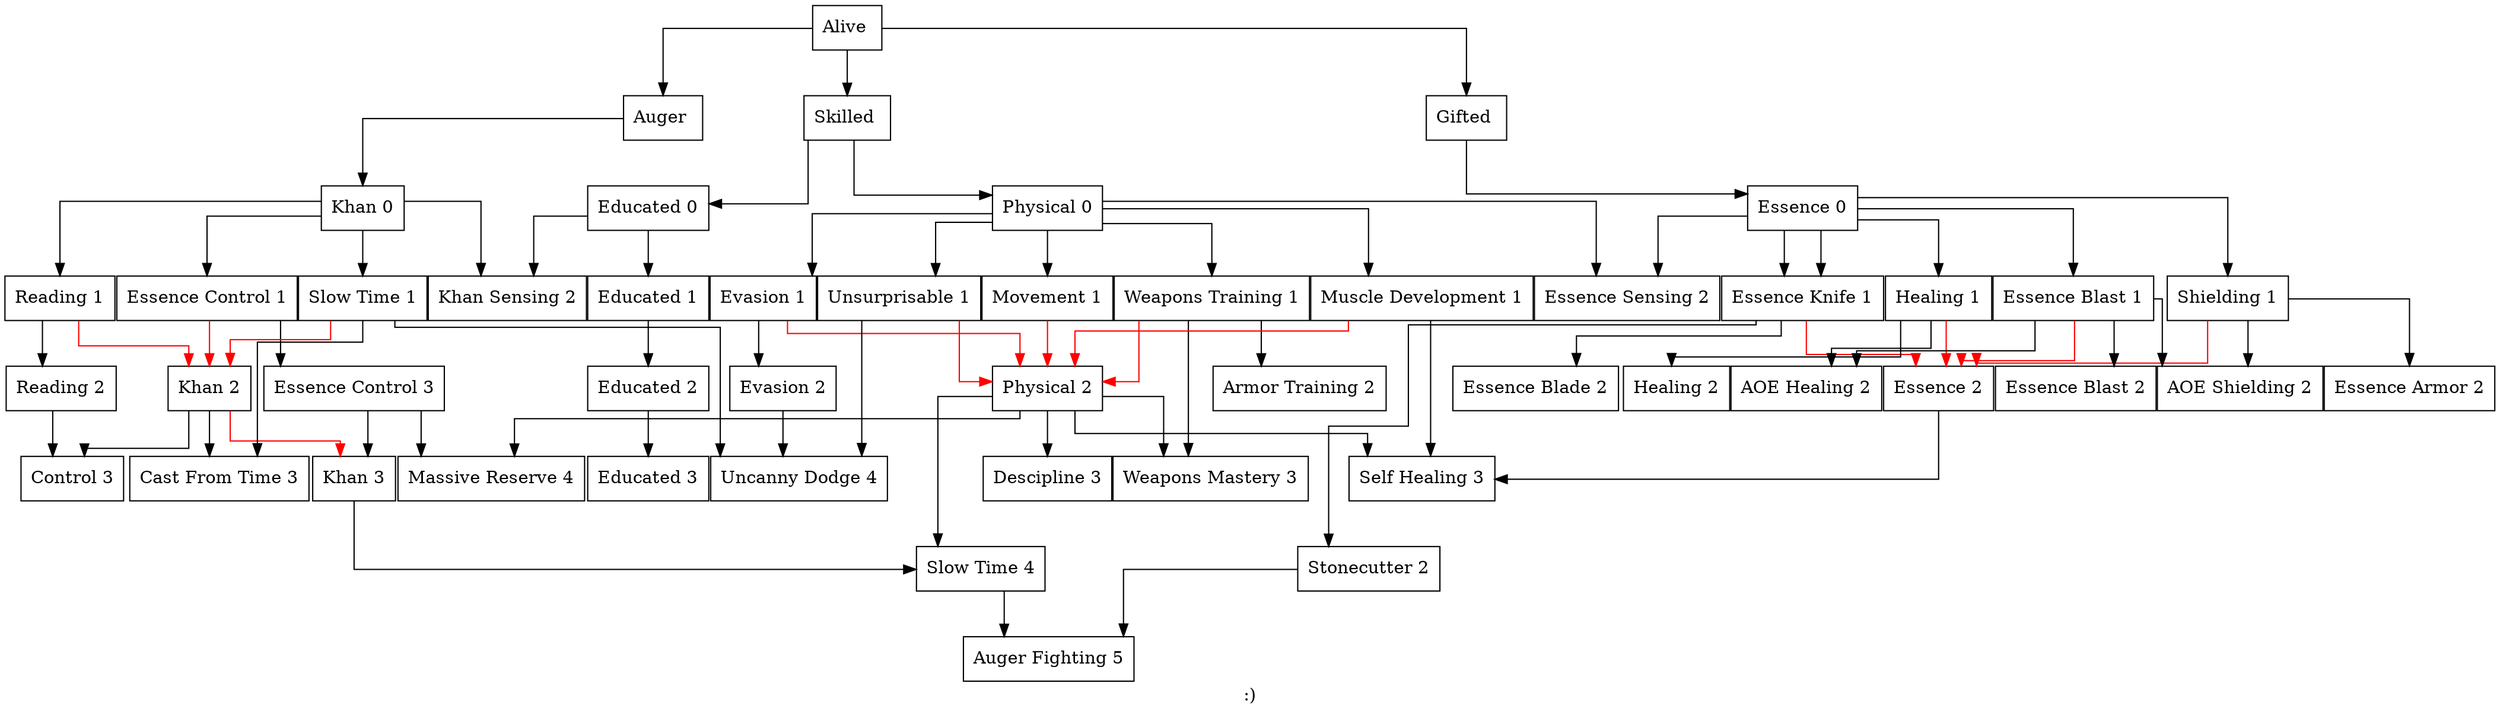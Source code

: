 
digraph {

graph[
	label=":)",
	overlap=false;
	splines=polyline;
	sep=.5
]

graph [splines=ortho, nodesep=0]
node [shape=record]


            "Alive "[tooltip="+2 wounds
+4 speed
0 Khan
0 Essence
d6 Physical
",href="augers.html#Alive-"]
            "Auger "[tooltip="+5 Khan",href="augers.html#Auger-"]

            "Alive " -> "Auger "[color="black",href="https://google.ca"];

            "Auger "[tooltip="+5 Khan",href="augers.html#Auger-"]
            "Khan 0"[tooltip="+5 Khan
    +1 Khan Resist
",href="augers.html#Khan-0"]

            "Auger " -> "Khan 0"[color="black",href="https://google.ca"];

            "Khan 0"[tooltip="+5 Khan
    +1 Khan Resist
",href="augers.html#Khan-0"]
            "Essence Control 1"[tooltip="+100 essence

Steal 50 essence from target per success

1d6/ Khan
",href="augers.html#Essence-Control-1"]

            "Khan 0" -> "Essence Control 1"[color="black",href="https://google.ca"];

            "Essence Control 1"[tooltip="+100 essence

Steal 50 essence from target per success

1d6/ Khan
",href="augers.html#Essence-Control-1"]
            "Khan 2"[tooltip="+10 Khan",href="augers.html#Khan-2"]

            "Essence Control 1" -> "Khan 2"[color="red",href="https://google.ca"];

            "Khan 2"[tooltip="+10 Khan",href="augers.html#Khan-2"]
            "Khan 3"[tooltip="+15 Khan",href="augers.html#Khan-3"]

            "Khan 2" -> "Khan 3"[color="red",href="https://google.ca"];

            "Khan 3"[tooltip="+15 Khan",href="augers.html#Khan-3"]
            "Slow Time 4"[tooltip="Slow Time 4

Drop well outside the flow of time.


Gain an extra 2 actions per round
1 round per 4 pounds Khan
",href="augers.html#Slow-Time-4"]

            "Khan 3" -> "Slow Time 4"[color="black",href="https://google.ca"];

            "Slow Time 4"[tooltip="Slow Time 4

Drop well outside the flow of time.


Gain an extra 2 actions per round
1 round per 4 pounds Khan
",href="augers.html#Slow-Time-4"]
            "Auger Fighting 5"[tooltip="Your melee attacks may target all adjacent squares",href="augers.html#Auger-Fighting-5"]

            "Slow Time 4" -> "Auger Fighting 5"[color="black",href="https://google.ca"];


            "Khan 2"[tooltip="+10 Khan",href="augers.html#Khan-2"]
            "Control 3"[tooltip="Control the mind of target, taking over their actions.

1d6 per 3 points Khan * 1 round per 3 points Khan
",href="augers.html#Control-3"]

            "Khan 2" -> "Control 3"[color="black",href="https://google.ca"];


            "Khan 2"[tooltip="+10 Khan",href="augers.html#Khan-2"]
            "Cast From Time 3"[tooltip="Banish target from time for one round

1d6/2 Khan
duration 5 Khan / round
",href="augers.html#Cast-From-Time-3"]

            "Khan 2" -> "Cast From Time 3"[color="black",href="https://google.ca"];


            "Essence Control 1"[tooltip="+100 essence

Steal 50 essence from target per success

1d6/ Khan
",href="augers.html#Essence-Control-1"]
            "Essence Control 3"[tooltip="+20 essence

Move 50 essence from target to target

1d6/ 2 Khan
",href="augers.html#Essence-Control-3"]

            "Essence Control 1" -> "Essence Control 3"[color="black",href="https://google.ca"];

            "Essence Control 3"[tooltip="+20 essence

Move 50 essence from target to target

1d6/ 2 Khan
",href="augers.html#Essence-Control-3"]
            "Khan 3"[tooltip="+15 Khan",href="augers.html#Khan-3"]

            "Essence Control 3" -> "Khan 3"[color="black",href="https://google.ca"];

            "Essence Control 3"[tooltip="+20 essence

Move 50 essence from target to target

1d6/ 2 Khan
",href="augers.html#Essence-Control-3"]
            "Massive Reserve 4"[tooltip="You have a massive reserve of essence
    +800 essence",href="augers.html#Massive-Reserve-4"]

            "Essence Control 3" -> "Massive Reserve 4"[color="black",href="https://google.ca"];


            "Khan 0"[tooltip="+5 Khan
    +1 Khan Resist
",href="augers.html#Khan-0"]
            "Reading 1"[tooltip="Read the surface thoughts of an enemy. You learn what they are going to do next, locking them in for their next action.

1d6 per point Khan
",href="augers.html#Reading-1"]

            "Khan 0" -> "Reading 1"[color="black",href="https://google.ca"];

            "Reading 1"[tooltip="Read the surface thoughts of an enemy. You learn what they are going to do next, locking them in for their next action.

1d6 per point Khan
",href="augers.html#Reading-1"]
            "Reading 2"[tooltip="Read the in depth thoughts of an enemy, learning what surprises or plans they might have, plus the effect of Reading 1.

1d6 per 2 points Khan
",href="augers.html#Reading-2"]

            "Reading 1" -> "Reading 2"[color="black",href="https://google.ca"];

            "Reading 2"[tooltip="Read the in depth thoughts of an enemy, learning what surprises or plans they might have, plus the effect of Reading 1.

1d6 per 2 points Khan
",href="augers.html#Reading-2"]
            "Control 3"[tooltip="Control the mind of target, taking over their actions.

1d6 per 3 points Khan * 1 round per 3 points Khan
",href="augers.html#Control-3"]

            "Reading 2" -> "Control 3"[color="black",href="https://google.ca"];


            "Reading 1"[tooltip="Read the surface thoughts of an enemy. You learn what they are going to do next, locking them in for their next action.

1d6 per point Khan
",href="augers.html#Reading-1"]
            "Khan 2"[tooltip="+10 Khan",href="augers.html#Khan-2"]

            "Reading 1" -> "Khan 2"[color="red",href="https://google.ca"];

            "Khan 0"[tooltip="+5 Khan
    +1 Khan Resist
",href="augers.html#Khan-0"]
            "Khan Sensing 2"[tooltip="Passive: Recognize Augers at a glance.

Sense the powers of Augers. Tells you the highest tier Auger ability known with no risk. If they know more than one of their highest tier, DM will randomize.

+1 Khan Resist
",href="augers.html#Khan-Sensing-2"]

            "Khan 0" -> "Khan Sensing 2"[color="black",href="https://google.ca"];


            "Khan 0"[tooltip="+5 Khan
    +1 Khan Resist
",href="augers.html#Khan-0"]
            "Slow Time 1"[tooltip="Drop a little out of the flow of time. You move fast. Stuff moves slowly.

Gain an extra action per round
1 round per 2 points Khan
",href="augers.html#Slow-Time-1"]

            "Khan 0" -> "Slow Time 1"[color="black",href="https://google.ca"];

            "Slow Time 1"[tooltip="Drop a little out of the flow of time. You move fast. Stuff moves slowly.

Gain an extra action per round
1 round per 2 points Khan
",href="augers.html#Slow-Time-1"]
            "Khan 2"[tooltip="+10 Khan",href="augers.html#Khan-2"]

            "Slow Time 1" -> "Khan 2"[color="red",href="https://google.ca"];

            "Slow Time 1"[tooltip="Drop a little out of the flow of time. You move fast. Stuff moves slowly.

Gain an extra action per round
1 round per 2 points Khan
",href="augers.html#Slow-Time-1"]
            "Cast From Time 3"[tooltip="Banish target from time for one round

1d6/2 Khan
duration 5 Khan / round
",href="augers.html#Cast-From-Time-3"]

            "Slow Time 1" -> "Cast From Time 3"[color="black",href="https://google.ca"];


            "Slow Time 1"[tooltip="Drop a little out of the flow of time. You move fast. Stuff moves slowly.

Gain an extra action per round
1 round per 2 points Khan
",href="augers.html#Slow-Time-1"]
            "Uncanny Dodge 4"[tooltip="If you are free to move ranged attacks are disadvantaged against you.
",href="augers.html#Uncanny-Dodge-4"]

            "Slow Time 1" -> "Uncanny Dodge 4"[color="black",href="https://google.ca"];


            "Alive "[tooltip="+2 wounds
+4 speed
0 Khan
0 Essence
d6 Physical
",href="augers.html#Alive-"]
            "Skilled "[tooltip="+1 wounds
+100 Essence
+d6 Physical
",href="augers.html#Skilled-"]

            "Alive " -> "Skilled "[color="black",href="https://google.ca"];

            "Skilled "[tooltip="+1 wounds
+100 Essence
+d6 Physical
",href="augers.html#Skilled-"]
            "Educated 0"[tooltip="Once per battle, learn something useful about the environment the baddies haven't thought of.

+1 Khan Resist
",href="augers.html#Educated-0"]

            "Skilled " -> "Educated 0"[color="black",href="https://google.ca"];

            "Educated 0"[tooltip="Once per battle, learn something useful about the environment the baddies haven't thought of.

+1 Khan Resist
",href="augers.html#Educated-0"]
            "Khan Sensing 2"[tooltip="Passive: Recognize Augers at a glance.

Sense the powers of Augers. Tells you the highest tier Auger ability known with no risk. If they know more than one of their highest tier, DM will randomize.

+1 Khan Resist
",href="augers.html#Khan-Sensing-2"]

            "Educated 0" -> "Khan Sensing 2"[color="black",href="https://google.ca"];


            "Educated 0"[tooltip="Once per battle, learn something useful about the environment the baddies haven't thought of.

+1 Khan Resist
",href="augers.html#Educated-0"]
            "Educated 1"[tooltip="When you encounter a creature, you will learn something useful about its strengths or weaknesses.
",href="augers.html#Educated-1"]

            "Educated 0" -> "Educated 1"[color="black",href="https://google.ca"];

            "Educated 1"[tooltip="When you encounter a creature, you will learn something useful about its strengths or weaknesses.
",href="augers.html#Educated-1"]
            "Educated 2"[tooltip="+2 Khan Resist
",href="augers.html#Educated-2"]

            "Educated 1" -> "Educated 2"[color="black",href="https://google.ca"];

            "Educated 2"[tooltip="+2 Khan Resist
",href="augers.html#Educated-2"]
            "Educated 3"[tooltip="TODO
",href="augers.html#Educated-3"]

            "Educated 2" -> "Educated 3"[color="black",href="https://google.ca"];


            "Skilled "[tooltip="+1 wounds
+100 Essence
+d6 Physical
",href="augers.html#Skilled-"]
            "Physical 0"[tooltip="You're not too skinny.

+2 Wounds
+2 Movement
+d6 Physical
",href="augers.html#Physical-0"]

            "Skilled " -> "Physical 0"[color="black",href="https://google.ca"];

            "Physical 0"[tooltip="You're not too skinny.

+2 Wounds
+2 Movement
+d6 Physical
",href="augers.html#Physical-0"]
            "Evasion 1"[tooltip="AOE attacks deal half wounds, round up the final number after all other factors
",href="augers.html#Evasion-1"]

            "Physical 0" -> "Evasion 1"[color="black",href="https://google.ca"];

            "Evasion 1"[tooltip="AOE attacks deal half wounds, round up the final number after all other factors
",href="augers.html#Evasion-1"]
            "Physical 2"[tooltip="+2 Wounds
+2 Movement
+2d6 Physical
",href="augers.html#Physical-2"]

            "Evasion 1" -> "Physical 2"[color="red",href="https://google.ca"];

            "Physical 2"[tooltip="+2 Wounds
+2 Movement
+2d6 Physical
",href="augers.html#Physical-2"]
            "Weapons Mastery 3"[tooltip="Your weapons threats are multiplied by 3. Choose which weapons this applies to.

Scales additively, so you have Weapons Training 1 and Weapons Mastery 3, you have a x6 modifier. On a sword, you have 6 threat dice, on a dagger you have 12 threat dice.
",href="augers.html#Weapons-Mastery-3"]

            "Physical 2" -> "Weapons Mastery 3"[color="black",href="https://google.ca"];


            "Physical 2"[tooltip="+2 Wounds
+2 Movement
+2d6 Physical
",href="augers.html#Physical-2"]
            "Descipline 3"[tooltip="Risk wounds to gain Khan.

1 Risk per 4 Khan.
",href="augers.html#Descipline-3"]

            "Physical 2" -> "Descipline 3"[color="black",href="https://google.ca"];


            "Physical 2"[tooltip="+2 Wounds
+2 Movement
+2d6 Physical
",href="augers.html#Physical-2"]
            "Slow Time 4"[tooltip="Slow Time 4

Drop well outside the flow of time.


Gain an extra 2 actions per round
1 round per 4 pounds Khan
",href="augers.html#Slow-Time-4"]

            "Physical 2" -> "Slow Time 4"[color="black",href="https://google.ca"];

            "Physical 2"[tooltip="+2 Wounds
+2 Movement
+2d6 Physical
",href="augers.html#Physical-2"]
            "Self Healing 3"[tooltip="You can heal a wound you take immediately after you take it. If you fall unconscious, this effect ends. Requires 1 success

1d6/ 200 Essence/round
",href="augers.html#Self-Healing-3"]

            "Physical 2" -> "Self Healing 3"[color="black",href="https://google.ca"];


            "Physical 2"[tooltip="+2 Wounds
+2 Movement
+2d6 Physical
",href="augers.html#Physical-2"]
            "Massive Reserve 4"[tooltip="You have a massive reserve of essence
    +800 essence",href="augers.html#Massive-Reserve-4"]

            "Physical 2" -> "Massive Reserve 4"[color="black",href="https://google.ca"];


            "Evasion 1"[tooltip="AOE attacks deal half wounds, round up the final number after all other factors
",href="augers.html#Evasion-1"]
            "Evasion 2"[tooltip="Melee attacks deal half wounds, round up the final number after all other factors

For example, if you take half wounds from essence based attacks, and an essence blast inflicts 6 wounds you would
Reduce the wounds to 3 by dividing
Reduce the wounds to 2 using Armor Training 2
",href="augers.html#Evasion-2"]

            "Evasion 1" -> "Evasion 2"[color="black",href="https://google.ca"];

            "Evasion 2"[tooltip="Melee attacks deal half wounds, round up the final number after all other factors

For example, if you take half wounds from essence based attacks, and an essence blast inflicts 6 wounds you would
Reduce the wounds to 3 by dividing
Reduce the wounds to 2 using Armor Training 2
",href="augers.html#Evasion-2"]
            "Uncanny Dodge 4"[tooltip="If you are free to move ranged attacks are disadvantaged against you.
",href="augers.html#Uncanny-Dodge-4"]

            "Evasion 2" -> "Uncanny Dodge 4"[color="black",href="https://google.ca"];


            "Physical 0"[tooltip="You're not too skinny.

+2 Wounds
+2 Movement
+d6 Physical
",href="augers.html#Physical-0"]
            "Unsurprisable 1"[tooltip="You can always roll for initiative, even if caught off guard
",href="augers.html#Unsurprisable-1"]

            "Physical 0" -> "Unsurprisable 1"[color="black",href="https://google.ca"];

            "Unsurprisable 1"[tooltip="You can always roll for initiative, even if caught off guard
",href="augers.html#Unsurprisable-1"]
            "Physical 2"[tooltip="+2 Wounds
+2 Movement
+2d6 Physical
",href="augers.html#Physical-2"]

            "Unsurprisable 1" -> "Physical 2"[color="red",href="https://google.ca"];

            "Unsurprisable 1"[tooltip="You can always roll for initiative, even if caught off guard
",href="augers.html#Unsurprisable-1"]
            "Uncanny Dodge 4"[tooltip="If you are free to move ranged attacks are disadvantaged against you.
",href="augers.html#Uncanny-Dodge-4"]

            "Unsurprisable 1" -> "Uncanny Dodge 4"[color="black",href="https://google.ca"];


            "Physical 0"[tooltip="You're not too skinny.

+2 Wounds
+2 Movement
+d6 Physical
",href="augers.html#Physical-0"]
            "Movement 1"[tooltip="-1 Wounds from AoO. Can Reduce to 0. Applied first.
",href="augers.html#Movement-1"]

            "Physical 0" -> "Movement 1"[color="black",href="https://google.ca"];

            "Movement 1"[tooltip="-1 Wounds from AoO. Can Reduce to 0. Applied first.
",href="augers.html#Movement-1"]
            "Physical 2"[tooltip="+2 Wounds
+2 Movement
+2d6 Physical
",href="augers.html#Physical-2"]

            "Movement 1" -> "Physical 2"[color="red",href="https://google.ca"];

            "Physical 0"[tooltip="You're not too skinny.

+2 Wounds
+2 Movement
+d6 Physical
",href="augers.html#Physical-0"]
            "Weapons Training 1"[tooltip="Your melee weapons threats are multiplied by 3
",href="augers.html#Weapons-Training-1"]

            "Physical 0" -> "Weapons Training 1"[color="black",href="https://google.ca"];

            "Weapons Training 1"[tooltip="Your melee weapons threats are multiplied by 3
",href="augers.html#Weapons-Training-1"]
            "Physical 2"[tooltip="+2 Wounds
+2 Movement
+2d6 Physical
",href="augers.html#Physical-2"]

            "Weapons Training 1" -> "Physical 2"[color="red",href="https://google.ca"];

            "Weapons Training 1"[tooltip="Your melee weapons threats are multiplied by 3
",href="augers.html#Weapons-Training-1"]
            "Armor Training 2"[tooltip="Reduces incoming wounds by 1, to a minimum of 1. Apply after any division.

For example, if you take half wounds from essence based attacks, and an essence blast inflicts 6 wounds you would
Reduce the wounds to 3 by dividing
Reduce the wounds to 2 using Armor Training 2
",href="augers.html#Armor-Training-2"]

            "Weapons Training 1" -> "Armor Training 2"[color="black",href="https://google.ca"];


            "Weapons Training 1"[tooltip="Your melee weapons threats are multiplied by 3
",href="augers.html#Weapons-Training-1"]
            "Weapons Mastery 3"[tooltip="Your weapons threats are multiplied by 3. Choose which weapons this applies to.

Scales additively, so you have Weapons Training 1 and Weapons Mastery 3, you have a x6 modifier. On a sword, you have 6 threat dice, on a dagger you have 12 threat dice.
",href="augers.html#Weapons-Mastery-3"]

            "Weapons Training 1" -> "Weapons Mastery 3"[color="black",href="https://google.ca"];


            "Physical 0"[tooltip="You're not too skinny.

+2 Wounds
+2 Movement
+d6 Physical
",href="augers.html#Physical-0"]
            "Muscle Development 1"[tooltip="+3 Wounds
+2 Movement
",href="augers.html#Muscle-Development-1"]

            "Physical 0" -> "Muscle Development 1"[color="black",href="https://google.ca"];

            "Muscle Development 1"[tooltip="+3 Wounds
+2 Movement
",href="augers.html#Muscle-Development-1"]
            "Physical 2"[tooltip="+2 Wounds
+2 Movement
+2d6 Physical
",href="augers.html#Physical-2"]

            "Muscle Development 1" -> "Physical 2"[color="red",href="https://google.ca"];

            "Muscle Development 1"[tooltip="+3 Wounds
+2 Movement
",href="augers.html#Muscle-Development-1"]
            "Self Healing 3"[tooltip="You can heal a wound you take immediately after you take it. If you fall unconscious, this effect ends. Requires 1 success

1d6/ 200 Essence/round
",href="augers.html#Self-Healing-3"]

            "Muscle Development 1" -> "Self Healing 3"[color="black",href="https://google.ca"];


            "Physical 0"[tooltip="You're not too skinny.

+2 Wounds
+2 Movement
+d6 Physical
",href="augers.html#Physical-0"]
            "Essence Sensing 2"[tooltip="In a battle, foes locations are always revealed to you",href="augers.html#Essence-Sensing-2"]

            "Physical 0" -> "Essence Sensing 2"[color="black",href="https://google.ca"];


            "Alive "[tooltip="+2 wounds
+4 speed
0 Khan
0 Essence
d6 Physical
",href="augers.html#Alive-"]
            "Gifted "[tooltip="You can channel Essence. Nice.

+200 Essence
",href="augers.html#Gifted-"]

            "Alive " -> "Gifted "[color="black",href="https://google.ca"];

            "Gifted "[tooltip="You can channel Essence. Nice.

+200 Essence
",href="augers.html#Gifted-"]
            "Essence 0"[tooltip="+1 Khan Resist
+700 Essence
",href="augers.html#Essence-0"]

            "Gifted " -> "Essence 0"[color="black",href="https://google.ca"];

            "Essence 0"[tooltip="+1 Khan Resist
+700 Essence
",href="augers.html#Essence-0"]
            "Essence Knife 1"[tooltip="Manifest a dagger of essence which ignores physical armor",href="augers.html#Essence-Knife-1"]

            "Essence 0" -> "Essence Knife 1"[color="black",href="https://google.ca"];

            "Essence Knife 1"[tooltip="Manifest a dagger of essence which ignores physical armor",href="augers.html#Essence-Knife-1"]
            "Essence Blade 2"[tooltip="Manifest a sword of essence which ignores physical armor",href="augers.html#Essence-Blade-2"]

            "Essence Knife 1" -> "Essence Blade 2"[color="black",href="https://google.ca"];


            "Essence Knife 1"[tooltip="Manifest a dagger of essence which ignores physical armor",href="augers.html#Essence-Knife-1"]
            "Stonecutter 2"[tooltip="Your Essence sword can strike through 1 square of cover.
Does not give range in other circumstances",href="augers.html#Stonecutter-2"]

            "Essence Knife 1" -> "Stonecutter 2"[color="black",href="https://google.ca"];

            "Stonecutter 2"[tooltip="Your Essence sword can strike through 1 square of cover.
Does not give range in other circumstances",href="augers.html#Stonecutter-2"]
            "Auger Fighting 5"[tooltip="Your melee attacks may target all adjacent squares",href="augers.html#Auger-Fighting-5"]

            "Stonecutter 2" -> "Auger Fighting 5"[color="black",href="https://google.ca"];


            "Essence Knife 1"[tooltip="Manifest a dagger of essence which ignores physical armor",href="augers.html#Essence-Knife-1"]
            "Essence 2"[tooltip="+400 Essence",href="augers.html#Essence-2"]

            "Essence Knife 1" -> "Essence 2"[color="red",href="https://google.ca"];

            "Essence 2"[tooltip="+400 Essence",href="augers.html#Essence-2"]
            "Self Healing 3"[tooltip="You can heal a wound you take immediately after you take it. If you fall unconscious, this effect ends. Requires 1 success

1d6/ 200 Essence/round
",href="augers.html#Self-Healing-3"]

            "Essence 2" -> "Self Healing 3"[color="black",href="https://google.ca"];


            "Essence 0"[tooltip="+1 Khan Resist
+700 Essence
",href="augers.html#Essence-0"]
            "Essence Sensing 2"[tooltip="In a battle, foes locations are always revealed to you",href="augers.html#Essence-Sensing-2"]

            "Essence 0" -> "Essence Sensing 2"[color="black",href="https://google.ca"];


            "Essence 0"[tooltip="+1 Khan Resist
+700 Essence
",href="augers.html#Essence-0"]
            "Shielding 1"[tooltip="As a reaction, you can spend 400 essence to block 1 wound",href="augers.html#Shielding-1"]

            "Essence 0" -> "Shielding 1"[color="black",href="https://google.ca"];

            "Shielding 1"[tooltip="As a reaction, you can spend 400 essence to block 1 wound",href="augers.html#Shielding-1"]
            "AOE Shielding 2"[tooltip="Selected 6 square area risks 1 wound to travel through

200 Essence/round",href="augers.html#AOE-Shielding-2"]

            "Shielding 1" -> "AOE Shielding 2"[color="black",href="https://google.ca"];


            "Shielding 1"[tooltip="As a reaction, you can spend 400 essence to block 1 wound",href="augers.html#Shielding-1"]
            "Essence Armor 2"[tooltip="
    When you risk wounds from a melee attack, they are disadvantaged
    200 essence/round
",href="augers.html#Essence-Armor-2"]

            "Shielding 1" -> "Essence Armor 2"[color="black",href="https://google.ca"];


            "Shielding 1"[tooltip="As a reaction, you can spend 400 essence to block 1 wound",href="augers.html#Shielding-1"]
            "Essence 2"[tooltip="+400 Essence",href="augers.html#Essence-2"]

            "Shielding 1" -> "Essence 2"[color="red",href="https://google.ca"];

            "Essence 0"[tooltip="+1 Khan Resist
+700 Essence
",href="augers.html#Essence-0"]
            "Essence Knife 1"[tooltip="Manifest a dagger of essence which ignores physical armor",href="augers.html#Essence-Knife-1"]

            "Essence 0" -> "Essence Knife 1"[color="black",href="https://google.ca"];

            "Essence 0"[tooltip="+1 Khan Resist
+700 Essence
",href="augers.html#Essence-0"]
            "Healing 1"[tooltip="Attempt to heal a wound.

1d6/100 essence.
",href="augers.html#Healing-1"]

            "Essence 0" -> "Healing 1"[color="black",href="https://google.ca"];

            "Healing 1"[tooltip="Attempt to heal a wound.

1d6/100 essence.
",href="augers.html#Healing-1"]
            "Healing 2"[tooltip="Attempt to heal up to 3 wounds. Each success heals one wound.

1d6/150 essence
",href="augers.html#Healing-2"]

            "Healing 1" -> "Healing 2"[color="black",href="https://google.ca"];


            "Healing 1"[tooltip="Attempt to heal a wound.

1d6/100 essence.
",href="augers.html#Healing-1"]
            "AOE Healing 2"[tooltip="Attempt to heal 1wound/target in a 3x3 cube. Each success heals 1 wound.Effects allies and enemies.

2d6/300 essence
",href="augers.html#AOE-Healing-2"]

            "Healing 1" -> "AOE Healing 2"[color="black",href="https://google.ca"];


            "Healing 1"[tooltip="Attempt to heal a wound.

1d6/100 essence.
",href="augers.html#Healing-1"]
            "Essence 2"[tooltip="+400 Essence",href="augers.html#Essence-2"]

            "Healing 1" -> "Essence 2"[color="red",href="https://google.ca"];

            "Essence 0"[tooltip="+1 Khan Resist
+700 Essence
",href="augers.html#Essence-0"]
            "Essence Blast 1"[tooltip="Hit a foe with essence, causing max 3 wounds.
    10 range
    1d6/150 essence
",href="augers.html#Essence-Blast-1"]

            "Essence 0" -> "Essence Blast 1"[color="black",href="https://google.ca"];

            "Essence Blast 1"[tooltip="Hit a foe with essence, causing max 3 wounds.
    10 range
    1d6/150 essence
",href="augers.html#Essence-Blast-1"]
            "AOE Shielding 2"[tooltip="Selected 6 square area risks 1 wound to travel through

200 Essence/round",href="augers.html#AOE-Shielding-2"]

            "Essence Blast 1" -> "AOE Shielding 2"[color="black",href="https://google.ca"];


            "Essence Blast 1"[tooltip="Hit a foe with essence, causing max 3 wounds.
    10 range
    1d6/150 essence
",href="augers.html#Essence-Blast-1"]
            "AOE Healing 2"[tooltip="Attempt to heal 1wound/target in a 3x3 cube. Each success heals 1 wound.Effects allies and enemies.

2d6/300 essence
",href="augers.html#AOE-Healing-2"]

            "Essence Blast 1" -> "AOE Healing 2"[color="black",href="https://google.ca"];


            "Essence Blast 1"[tooltip="Hit a foe with essence, causing max 3 wounds.
    10 range
    1d6/150 essence
",href="augers.html#Essence-Blast-1"]
            "Essence 2"[tooltip="+400 Essence",href="augers.html#Essence-2"]

            "Essence Blast 1" -> "Essence 2"[color="red",href="https://google.ca"];

            "Essence Blast 1"[tooltip="Hit a foe with essence, causing max 3 wounds.
    10 range
    1d6/150 essence
",href="augers.html#Essence-Blast-1"]
            "Essence Blast 2"[tooltip="
    Hit target rectangle with an AOE blast, threatening max 3 wounds to each square.

    10 range
    1d6/100 essence * number of squares

    ",href="augers.html#Essence-Blast-2"]

            "Essence Blast 1" -> "Essence Blast 2"[color="black",href="https://google.ca"];



}
